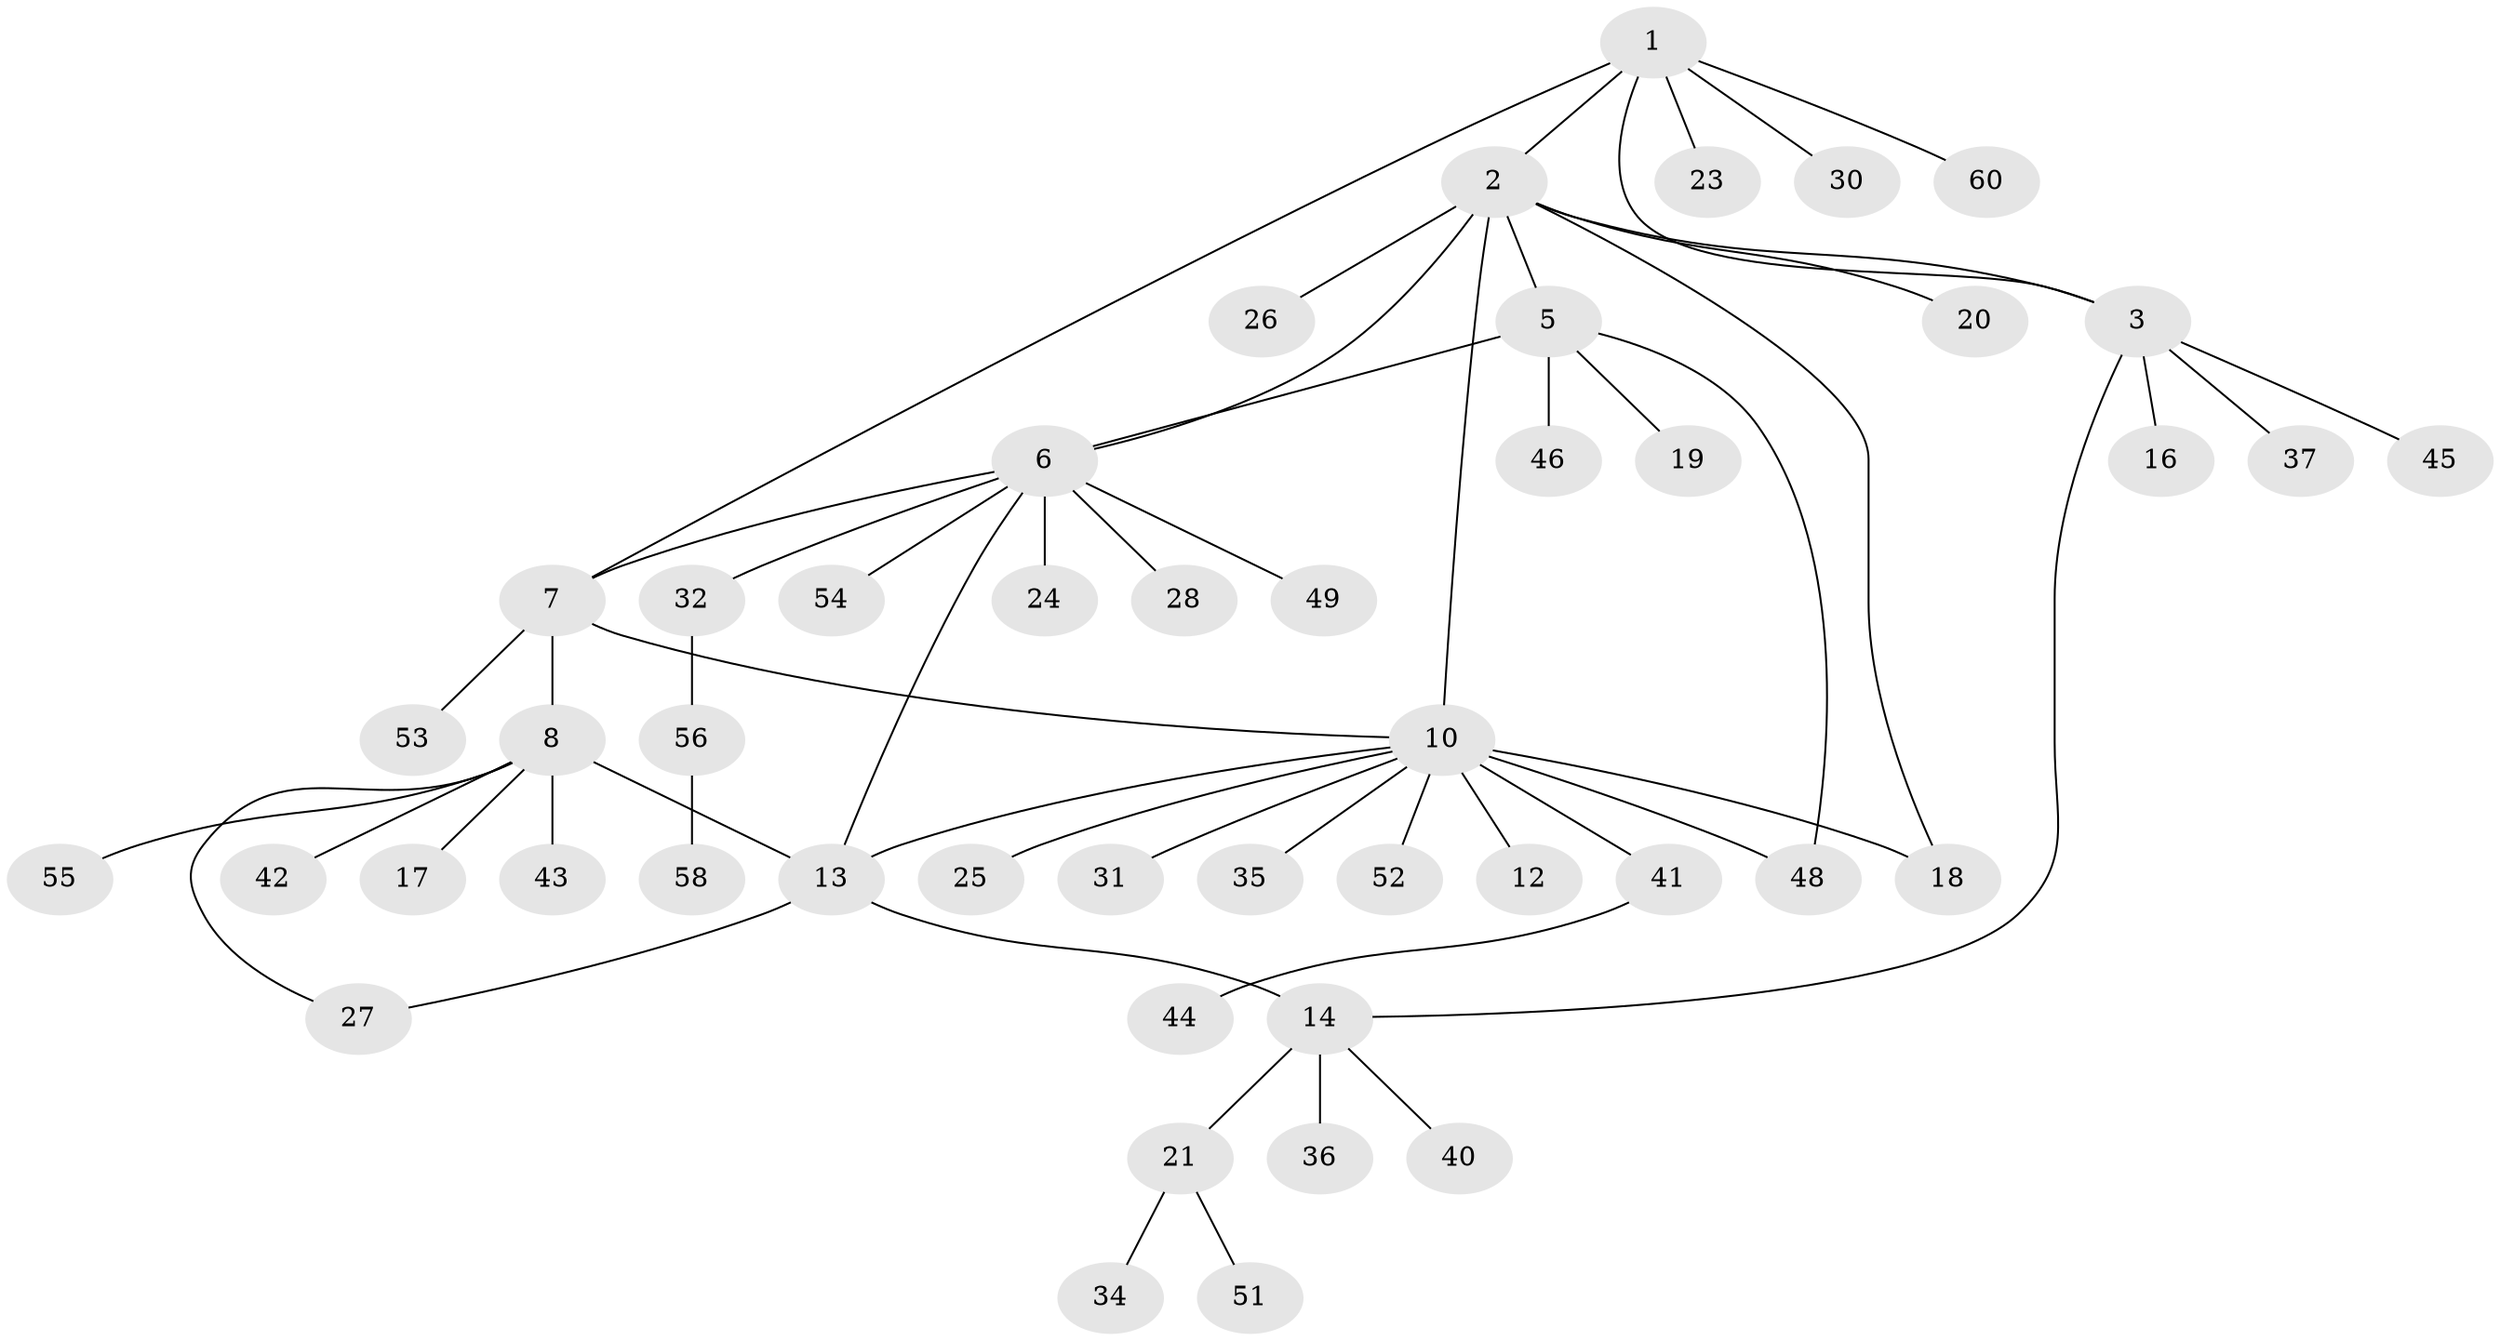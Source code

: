 // Generated by graph-tools (version 1.1) at 2025/24/03/03/25 07:24:17]
// undirected, 47 vertices, 56 edges
graph export_dot {
graph [start="1"]
  node [color=gray90,style=filled];
  1 [super="+33"];
  2 [super="+4"];
  3 [super="+39"];
  5 [super="+47"];
  6 [super="+50"];
  7 [super="+9"];
  8 [super="+29"];
  10 [super="+11"];
  12;
  13 [super="+15"];
  14 [super="+38"];
  16;
  17 [super="+61"];
  18;
  19;
  20 [super="+62"];
  21 [super="+22"];
  23;
  24;
  25;
  26;
  27;
  28;
  30;
  31;
  32;
  34;
  35;
  36;
  37;
  40;
  41;
  42;
  43;
  44;
  45;
  46;
  48;
  49;
  51;
  52;
  53;
  54;
  55 [super="+59"];
  56 [super="+57"];
  58;
  60;
  1 -- 2;
  1 -- 3;
  1 -- 23;
  1 -- 30;
  1 -- 7;
  1 -- 60;
  2 -- 3;
  2 -- 18;
  2 -- 26;
  2 -- 10 [weight=2];
  2 -- 20;
  2 -- 5;
  2 -- 6;
  3 -- 14;
  3 -- 16;
  3 -- 37;
  3 -- 45;
  5 -- 6;
  5 -- 19;
  5 -- 46;
  5 -- 48;
  6 -- 7;
  6 -- 24;
  6 -- 28;
  6 -- 32;
  6 -- 49;
  6 -- 54;
  6 -- 13;
  7 -- 8 [weight=2];
  7 -- 53;
  7 -- 10;
  8 -- 13;
  8 -- 17;
  8 -- 27;
  8 -- 43;
  8 -- 55;
  8 -- 42;
  10 -- 12 [weight=2];
  10 -- 18;
  10 -- 35;
  10 -- 41;
  10 -- 48;
  10 -- 52;
  10 -- 25;
  10 -- 31;
  10 -- 13;
  13 -- 14 [weight=2];
  13 -- 27;
  14 -- 21;
  14 -- 36;
  14 -- 40;
  21 -- 51;
  21 -- 34;
  32 -- 56;
  41 -- 44;
  56 -- 58;
}
